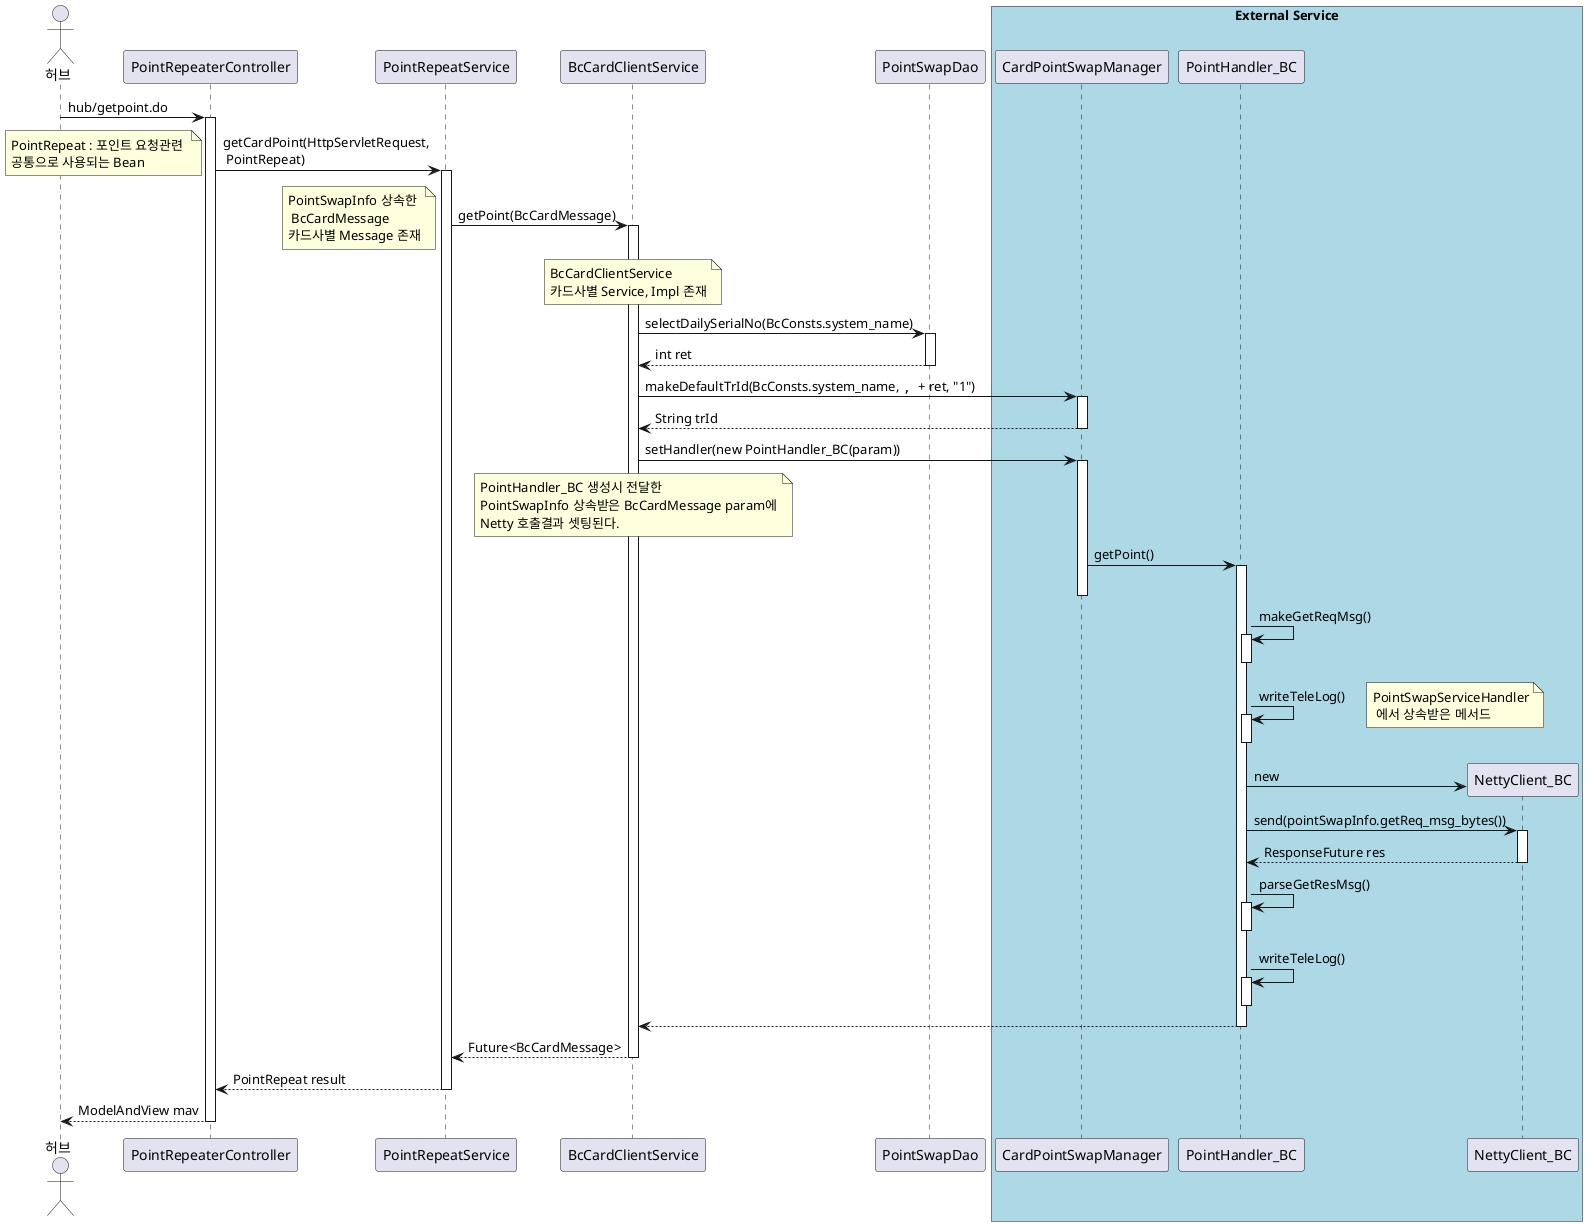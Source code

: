 @startuml

actor 허브

허브 -> PointRepeaterController ++: hub/getpoint.do


PointRepeaterController -> PointRepeatService ++: getCardPoint(HttpServletRequest,\n PointRepeat)
note left: PointRepeat : 포인트 요청관련 \n공통으로 사용되는 Bean

PointRepeatService -> BcCardClientService ++: getPoint(BcCardMessage)
note left: PointSwapInfo 상속한\n BcCardMessage \n카드사별 Message 존재

note over BcCardClientService: BcCardClientService \n카드사별 Service, Impl 존재
BcCardClientService -> PointSwapDao ++: selectDailySerialNo(BcConsts.system_name)
return int ret


BcCardClientService -> CardPointSwapManager ++: makeDefaultTrId(BcConsts.system_name, "", ""+ ret, "1")
return String trId

BcCardClientService -> CardPointSwapManager ++: setHandler(new PointHandler_BC(param))
note over BcCardClientService: PointHandler_BC 생성시 전달한\nPointSwapInfo 상속받은 BcCardMessage param에\nNetty 호출결과 셋팅된다.

CardPointSwapManager -> PointHandler_BC ++: getPoint()
deactivate CardPointSwapManager

PointHandler_BC -> PointHandler_BC ++: makeGetReqMsg()
deactivate

PointHandler_BC -> PointHandler_BC ++: writeTeleLog()
deactivate
note right: PointSwapServiceHandler\n 에서 상속받은 메서드

create NettyClient_BC
PointHandler_BC -> NettyClient_BC: new

PointHandler_BC -> NettyClient_BC ++: send(pointSwapInfo.getReq_msg_bytes())
return ResponseFuture res

PointHandler_BC -> PointHandler_BC ++: parseGetResMsg()
deactivate

PointHandler_BC -> PointHandler_BC ++: writeTeleLog()
deactivate

BcCardClientService <-- PointHandler_BC

deactivate PointHandler_BC

return Future<BcCardMessage>

return PointRepeat result

return ModelAndView mav

box "External Service" #LightBlue
	participant CardPointSwapManager
	participant PointHandler_BC
	participant NettyClient_BC

end box

@enduml
